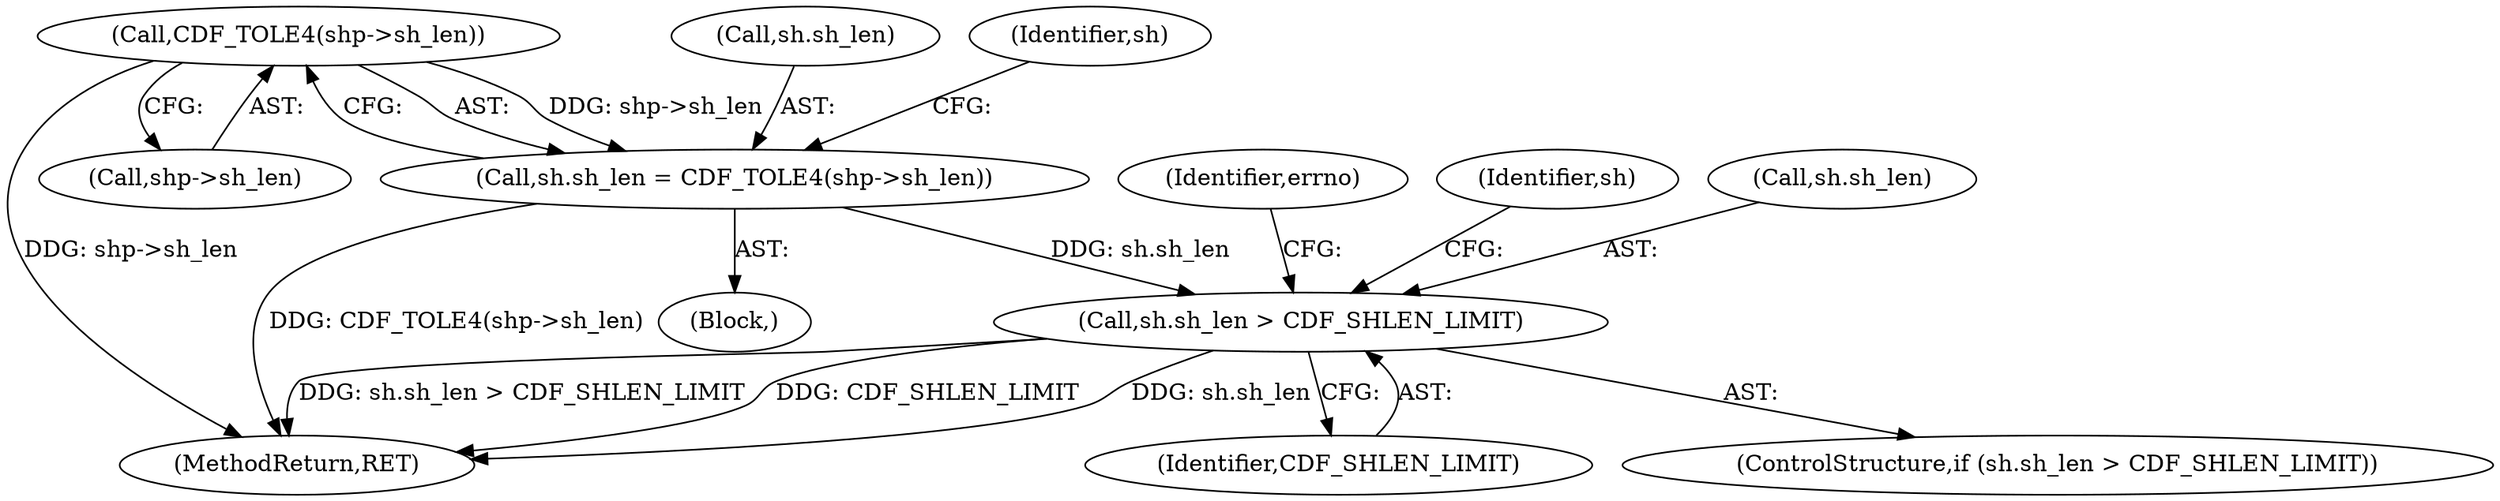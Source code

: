 digraph "0_file_f97486ef5dc3e8735440edc4fc8808c63e1a3ef0@pointer" {
"1000153" [label="(Call,CDF_TOLE4(shp->sh_len))"];
"1000149" [label="(Call,sh.sh_len = CDF_TOLE4(shp->sh_len))"];
"1000158" [label="(Call,sh.sh_len > CDF_SHLEN_LIMIT)"];
"1000158" [label="(Call,sh.sh_len > CDF_SHLEN_LIMIT)"];
"1000157" [label="(ControlStructure,if (sh.sh_len > CDF_SHLEN_LIMIT))"];
"1000150" [label="(Call,sh.sh_len)"];
"1000165" [label="(Identifier,errno)"];
"1000107" [label="(Block,)"];
"1000160" [label="(Identifier,sh)"];
"1000853" [label="(MethodReturn,RET)"];
"1000170" [label="(Identifier,sh)"];
"1000154" [label="(Call,shp->sh_len)"];
"1000149" [label="(Call,sh.sh_len = CDF_TOLE4(shp->sh_len))"];
"1000153" [label="(Call,CDF_TOLE4(shp->sh_len))"];
"1000159" [label="(Call,sh.sh_len)"];
"1000162" [label="(Identifier,CDF_SHLEN_LIMIT)"];
"1000153" -> "1000149"  [label="AST: "];
"1000153" -> "1000154"  [label="CFG: "];
"1000154" -> "1000153"  [label="AST: "];
"1000149" -> "1000153"  [label="CFG: "];
"1000153" -> "1000853"  [label="DDG: shp->sh_len"];
"1000153" -> "1000149"  [label="DDG: shp->sh_len"];
"1000149" -> "1000107"  [label="AST: "];
"1000150" -> "1000149"  [label="AST: "];
"1000160" -> "1000149"  [label="CFG: "];
"1000149" -> "1000853"  [label="DDG: CDF_TOLE4(shp->sh_len)"];
"1000149" -> "1000158"  [label="DDG: sh.sh_len"];
"1000158" -> "1000157"  [label="AST: "];
"1000158" -> "1000162"  [label="CFG: "];
"1000159" -> "1000158"  [label="AST: "];
"1000162" -> "1000158"  [label="AST: "];
"1000165" -> "1000158"  [label="CFG: "];
"1000170" -> "1000158"  [label="CFG: "];
"1000158" -> "1000853"  [label="DDG: sh.sh_len"];
"1000158" -> "1000853"  [label="DDG: sh.sh_len > CDF_SHLEN_LIMIT"];
"1000158" -> "1000853"  [label="DDG: CDF_SHLEN_LIMIT"];
}
